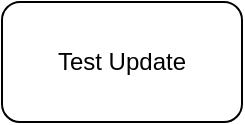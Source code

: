 <mxfile version="24.4.10" type="github">
  <diagram name="Architecture" id="N8fSKGcY9x_Tl_vTIMPp">
    <mxGraphModel dx="1021" dy="532" grid="1" gridSize="10" guides="1" tooltips="1" connect="1" arrows="1" fold="1" page="1" pageScale="1" pageWidth="850" pageHeight="1100" math="0" shadow="0">
      <root>
        <mxCell id="0" />
        <mxCell id="1" parent="0" />
        <mxCell id="GEzUJXeMopXQgM7w4Mnk-1" value="Test Update" style="rounded=1;whiteSpace=wrap;html=1;" vertex="1" parent="1">
          <mxGeometry x="230" y="540" width="120" height="60" as="geometry" />
        </mxCell>
      </root>
    </mxGraphModel>
  </diagram>
</mxfile>
